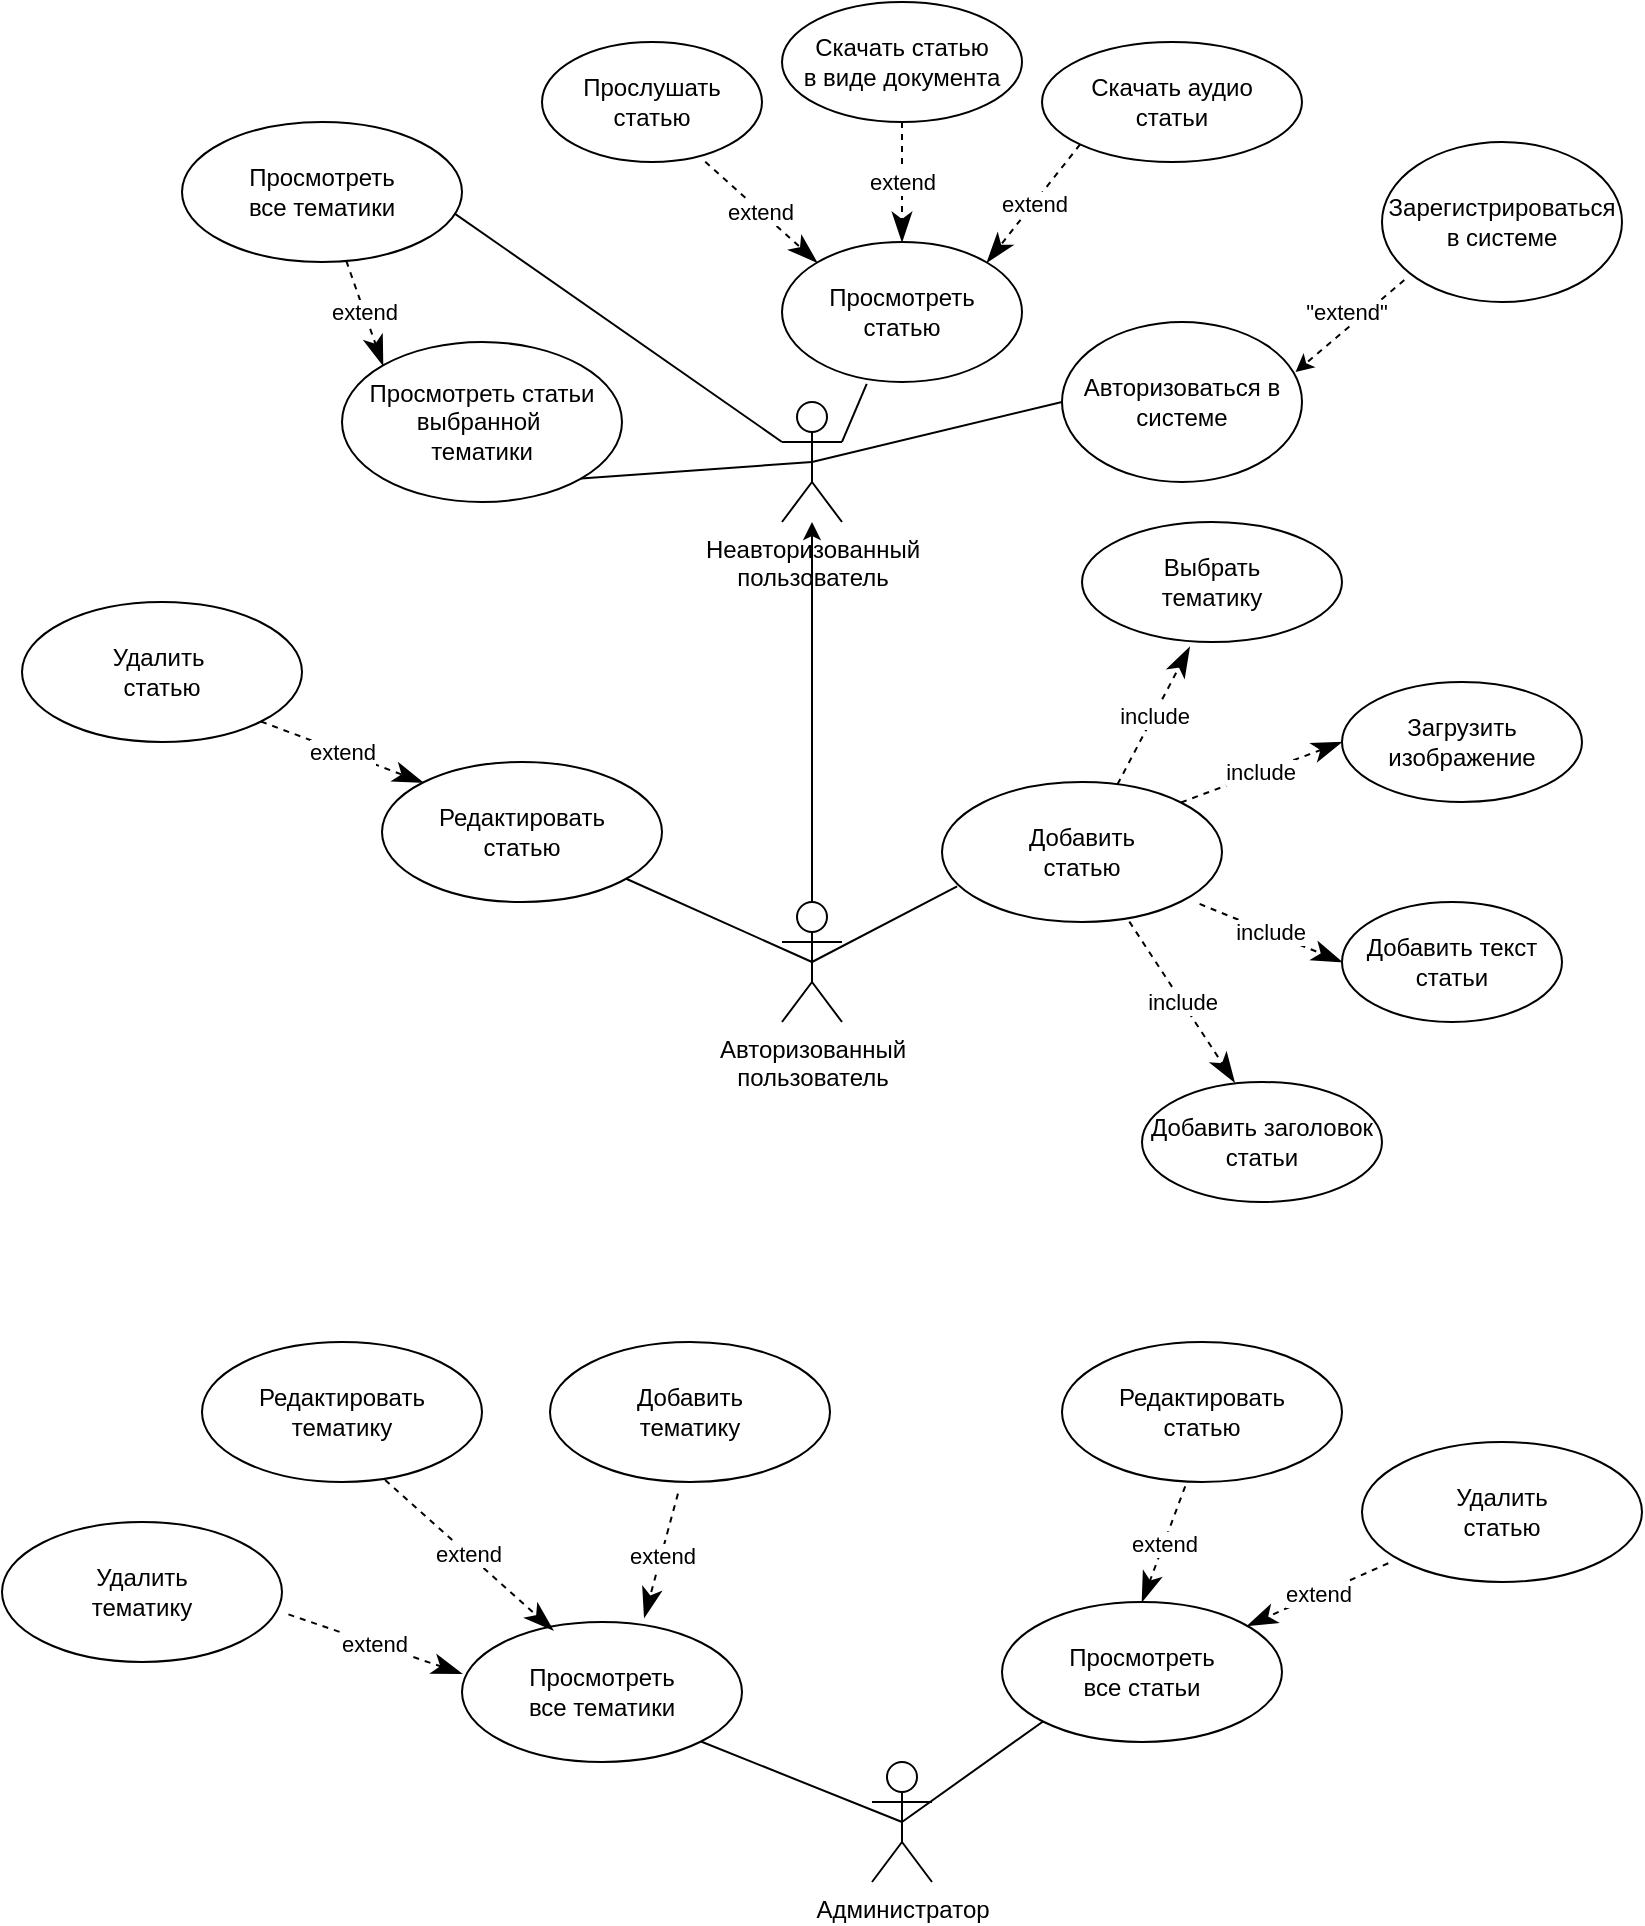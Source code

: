 <mxfile version="21.0.8" type="device"><diagram name="Страница 1" id="fGt9elA3AQBy-GpRPt8z"><mxGraphModel dx="1002" dy="577" grid="1" gridSize="10" guides="1" tooltips="1" connect="1" arrows="1" fold="1" page="1" pageScale="1" pageWidth="827" pageHeight="1169" math="0" shadow="0"><root><mxCell id="0"/><mxCell id="1" parent="0"/><mxCell id="lV_z5zZpwU30PFgVXtWH-1" value="Неавторизованный &lt;br&gt;пользователь" style="shape=umlActor;verticalLabelPosition=bottom;verticalAlign=top;html=1;outlineConnect=0;" vertex="1" parent="1"><mxGeometry x="390" y="210" width="30" height="60" as="geometry"/></mxCell><mxCell id="lV_z5zZpwU30PFgVXtWH-3" style="edgeStyle=orthogonalEdgeStyle;rounded=0;orthogonalLoop=1;jettySize=auto;html=1;" edge="1" parent="1" source="lV_z5zZpwU30PFgVXtWH-2" target="lV_z5zZpwU30PFgVXtWH-1"><mxGeometry relative="1" as="geometry"/></mxCell><mxCell id="lV_z5zZpwU30PFgVXtWH-2" value="Авторизованный&lt;br&gt;пользователь&lt;br&gt;" style="shape=umlActor;verticalLabelPosition=bottom;verticalAlign=top;html=1;outlineConnect=0;" vertex="1" parent="1"><mxGeometry x="390" y="460" width="30" height="60" as="geometry"/></mxCell><mxCell id="lV_z5zZpwU30PFgVXtWH-4" value="Администратор" style="shape=umlActor;verticalLabelPosition=bottom;verticalAlign=top;html=1;outlineConnect=0;" vertex="1" parent="1"><mxGeometry x="435" y="890" width="30" height="60" as="geometry"/></mxCell><mxCell id="lV_z5zZpwU30PFgVXtWH-5" value="Редактировать&lt;br&gt;статью" style="ellipse;whiteSpace=wrap;html=1;" vertex="1" parent="1"><mxGeometry x="190" y="390" width="140" height="70" as="geometry"/></mxCell><mxCell id="lV_z5zZpwU30PFgVXtWH-6" value="Добавить&lt;br&gt;статью" style="ellipse;whiteSpace=wrap;html=1;" vertex="1" parent="1"><mxGeometry x="470" y="400" width="140" height="70" as="geometry"/></mxCell><mxCell id="lV_z5zZpwU30PFgVXtWH-8" value="" style="endArrow=none;html=1;rounded=0;entryX=0.5;entryY=0.5;entryDx=0;entryDy=0;entryPerimeter=0;" edge="1" parent="1" source="lV_z5zZpwU30PFgVXtWH-5" target="lV_z5zZpwU30PFgVXtWH-2"><mxGeometry width="50" height="50" relative="1" as="geometry"><mxPoint x="390" y="420" as="sourcePoint"/><mxPoint x="440" y="370" as="targetPoint"/></mxGeometry></mxCell><mxCell id="lV_z5zZpwU30PFgVXtWH-9" value="Удалить&amp;nbsp;&lt;br&gt;статью" style="ellipse;whiteSpace=wrap;html=1;" vertex="1" parent="1"><mxGeometry x="10" y="310" width="140" height="70" as="geometry"/></mxCell><mxCell id="lV_z5zZpwU30PFgVXtWH-12" value="extend" style="endArrow=classicThin;endSize=12;dashed=1;html=1;rounded=0;endFill=1;entryX=0;entryY=0;entryDx=0;entryDy=0;exitX=1;exitY=1;exitDx=0;exitDy=0;" edge="1" parent="1" source="lV_z5zZpwU30PFgVXtWH-9" target="lV_z5zZpwU30PFgVXtWH-5"><mxGeometry x="-0.006" width="160" relative="1" as="geometry"><mxPoint x="-10" y="410" as="sourcePoint"/><mxPoint x="150" y="410" as="targetPoint"/><mxPoint as="offset"/></mxGeometry></mxCell><mxCell id="lV_z5zZpwU30PFgVXtWH-15" value="" style="endArrow=none;html=1;rounded=0;entryX=0.054;entryY=0.746;entryDx=0;entryDy=0;entryPerimeter=0;exitX=0.5;exitY=0.5;exitDx=0;exitDy=0;exitPerimeter=0;" edge="1" parent="1" source="lV_z5zZpwU30PFgVXtWH-2" target="lV_z5zZpwU30PFgVXtWH-6"><mxGeometry width="50" height="50" relative="1" as="geometry"><mxPoint x="430" y="470" as="sourcePoint"/><mxPoint x="519" y="504" as="targetPoint"/></mxGeometry></mxCell><mxCell id="lV_z5zZpwU30PFgVXtWH-26" value="include" style="endArrow=classicThin;endSize=12;dashed=1;html=1;rounded=0;endFill=1;entryX=0.414;entryY=1.043;entryDx=0;entryDy=0;entryPerimeter=0;" edge="1" parent="1" source="lV_z5zZpwU30PFgVXtWH-6" target="lV_z5zZpwU30PFgVXtWH-27"><mxGeometry x="-0.006" width="160" relative="1" as="geometry"><mxPoint x="660" y="380" as="sourcePoint"/><mxPoint x="600" y="330" as="targetPoint"/><mxPoint as="offset"/></mxGeometry></mxCell><mxCell id="lV_z5zZpwU30PFgVXtWH-27" value="Выбрать&lt;br&gt;тематику" style="ellipse;whiteSpace=wrap;html=1;" vertex="1" parent="1"><mxGeometry x="540" y="270" width="130" height="60" as="geometry"/></mxCell><mxCell id="lV_z5zZpwU30PFgVXtWH-28" value="Загрузить изображение" style="ellipse;whiteSpace=wrap;html=1;" vertex="1" parent="1"><mxGeometry x="670" y="350" width="120" height="60" as="geometry"/></mxCell><mxCell id="lV_z5zZpwU30PFgVXtWH-29" value="Добавить текст&lt;br&gt;статьи" style="ellipse;whiteSpace=wrap;html=1;" vertex="1" parent="1"><mxGeometry x="670" y="460" width="110" height="60" as="geometry"/></mxCell><mxCell id="lV_z5zZpwU30PFgVXtWH-30" value="Добавить заголовок&lt;br&gt;статьи" style="ellipse;whiteSpace=wrap;html=1;" vertex="1" parent="1"><mxGeometry x="570" y="550" width="120" height="60" as="geometry"/></mxCell><mxCell id="lV_z5zZpwU30PFgVXtWH-31" value="include" style="endArrow=classicThin;endSize=12;dashed=1;html=1;rounded=0;endFill=1;entryX=0;entryY=0.5;entryDx=0;entryDy=0;exitX=1;exitY=0;exitDx=0;exitDy=0;" edge="1" parent="1" source="lV_z5zZpwU30PFgVXtWH-6" target="lV_z5zZpwU30PFgVXtWH-28"><mxGeometry x="-0.006" width="160" relative="1" as="geometry"><mxPoint x="569" y="411" as="sourcePoint"/><mxPoint x="608" y="343" as="targetPoint"/><mxPoint as="offset"/></mxGeometry></mxCell><mxCell id="lV_z5zZpwU30PFgVXtWH-32" value="include" style="endArrow=classicThin;endSize=12;dashed=1;html=1;rounded=0;endFill=1;entryX=0;entryY=0.5;entryDx=0;entryDy=0;exitX=0.92;exitY=0.871;exitDx=0;exitDy=0;exitPerimeter=0;" edge="1" parent="1" source="lV_z5zZpwU30PFgVXtWH-6" target="lV_z5zZpwU30PFgVXtWH-29"><mxGeometry x="-0.006" width="160" relative="1" as="geometry"><mxPoint x="599" y="420" as="sourcePoint"/><mxPoint x="680" y="385" as="targetPoint"/><mxPoint as="offset"/></mxGeometry></mxCell><mxCell id="lV_z5zZpwU30PFgVXtWH-33" value="include" style="endArrow=classicThin;endSize=12;dashed=1;html=1;rounded=0;endFill=1;entryX=0.386;entryY=0.003;entryDx=0;entryDy=0;exitX=0.669;exitY=0.997;exitDx=0;exitDy=0;exitPerimeter=0;entryPerimeter=0;" edge="1" parent="1" source="lV_z5zZpwU30PFgVXtWH-6" target="lV_z5zZpwU30PFgVXtWH-30"><mxGeometry x="-0.006" width="160" relative="1" as="geometry"><mxPoint x="609" y="471" as="sourcePoint"/><mxPoint x="680" y="495" as="targetPoint"/><mxPoint as="offset"/></mxGeometry></mxCell><mxCell id="lV_z5zZpwU30PFgVXtWH-34" value="Просмотреть статьи выбранной&amp;nbsp;&lt;br&gt;тематики" style="ellipse;whiteSpace=wrap;html=1;" vertex="1" parent="1"><mxGeometry x="170" y="180" width="140" height="80" as="geometry"/></mxCell><mxCell id="lV_z5zZpwU30PFgVXtWH-35" value="Просмотреть&lt;br&gt;статью" style="ellipse;whiteSpace=wrap;html=1;" vertex="1" parent="1"><mxGeometry x="390" y="130" width="120" height="70" as="geometry"/></mxCell><mxCell id="lV_z5zZpwU30PFgVXtWH-36" value="" style="endArrow=none;html=1;rounded=0;entryX=0.5;entryY=0.5;entryDx=0;entryDy=0;entryPerimeter=0;exitX=1;exitY=1;exitDx=0;exitDy=0;" edge="1" parent="1" source="lV_z5zZpwU30PFgVXtWH-34" target="lV_z5zZpwU30PFgVXtWH-1"><mxGeometry width="50" height="50" relative="1" as="geometry"><mxPoint x="270" y="250" as="sourcePoint"/><mxPoint x="359" y="284" as="targetPoint"/></mxGeometry></mxCell><mxCell id="lV_z5zZpwU30PFgVXtWH-37" value="Просмотреть&lt;br&gt;все тематики" style="ellipse;whiteSpace=wrap;html=1;" vertex="1" parent="1"><mxGeometry x="90" y="70" width="140" height="70" as="geometry"/></mxCell><mxCell id="lV_z5zZpwU30PFgVXtWH-38" value="extend" style="endArrow=classicThin;endSize=12;dashed=1;html=1;rounded=0;endFill=1;entryX=0;entryY=0;entryDx=0;entryDy=0;" edge="1" parent="1" source="lV_z5zZpwU30PFgVXtWH-37" target="lV_z5zZpwU30PFgVXtWH-34"><mxGeometry x="-0.006" width="160" relative="1" as="geometry"><mxPoint x="239" y="100" as="sourcePoint"/><mxPoint x="190" y="170" as="targetPoint"/><mxPoint as="offset"/></mxGeometry></mxCell><mxCell id="lV_z5zZpwU30PFgVXtWH-39" value="" style="endArrow=none;html=1;rounded=0;entryX=0.353;entryY=1.014;entryDx=0;entryDy=0;entryPerimeter=0;exitX=1;exitY=0.333;exitDx=0;exitDy=0;exitPerimeter=0;" edge="1" parent="1" source="lV_z5zZpwU30PFgVXtWH-1" target="lV_z5zZpwU30PFgVXtWH-35"><mxGeometry width="50" height="50" relative="1" as="geometry"><mxPoint x="329" y="228" as="sourcePoint"/><mxPoint x="415" y="250" as="targetPoint"/></mxGeometry></mxCell><mxCell id="lV_z5zZpwU30PFgVXtWH-41" value="" style="endArrow=none;html=1;rounded=0;entryX=0;entryY=0.333;entryDx=0;entryDy=0;entryPerimeter=0;exitX=0.974;exitY=0.654;exitDx=0;exitDy=0;exitPerimeter=0;" edge="1" parent="1" source="lV_z5zZpwU30PFgVXtWH-37" target="lV_z5zZpwU30PFgVXtWH-1"><mxGeometry width="50" height="50" relative="1" as="geometry"><mxPoint x="329" y="228" as="sourcePoint"/><mxPoint x="415" y="250" as="targetPoint"/></mxGeometry></mxCell><mxCell id="lV_z5zZpwU30PFgVXtWH-42" value="Прослушать&lt;br&gt;статью" style="ellipse;whiteSpace=wrap;html=1;" vertex="1" parent="1"><mxGeometry x="270" y="30" width="110" height="60" as="geometry"/></mxCell><mxCell id="lV_z5zZpwU30PFgVXtWH-43" value="Скачать статью&lt;br&gt;в виде документа" style="ellipse;whiteSpace=wrap;html=1;" vertex="1" parent="1"><mxGeometry x="390" y="10" width="120" height="60" as="geometry"/></mxCell><mxCell id="lV_z5zZpwU30PFgVXtWH-44" value="Скачать аудио&lt;br&gt;статьи" style="ellipse;whiteSpace=wrap;html=1;" vertex="1" parent="1"><mxGeometry x="520" y="30" width="130" height="60" as="geometry"/></mxCell><mxCell id="lV_z5zZpwU30PFgVXtWH-46" value="extend" style="endArrow=classicThin;endSize=12;dashed=1;html=1;rounded=0;endFill=1;entryX=0;entryY=0;entryDx=0;entryDy=0;exitX=0.742;exitY=0.997;exitDx=0;exitDy=0;exitPerimeter=0;" edge="1" parent="1" source="lV_z5zZpwU30PFgVXtWH-42" target="lV_z5zZpwU30PFgVXtWH-35"><mxGeometry x="-0.006" width="160" relative="1" as="geometry"><mxPoint x="338" y="90" as="sourcePoint"/><mxPoint x="420" y="120" as="targetPoint"/><mxPoint as="offset"/></mxGeometry></mxCell><mxCell id="lV_z5zZpwU30PFgVXtWH-47" value="extend" style="endArrow=classicThin;endSize=12;dashed=1;html=1;rounded=0;endFill=1;entryX=0.5;entryY=0;entryDx=0;entryDy=0;exitX=0.5;exitY=1;exitDx=0;exitDy=0;" edge="1" parent="1" source="lV_z5zZpwU30PFgVXtWH-43" target="lV_z5zZpwU30PFgVXtWH-35"><mxGeometry x="-0.006" width="160" relative="1" as="geometry"><mxPoint x="464" y="90" as="sourcePoint"/><mxPoint x="520" y="120" as="targetPoint"/><mxPoint as="offset"/></mxGeometry></mxCell><mxCell id="lV_z5zZpwU30PFgVXtWH-48" value="extend" style="endArrow=classicThin;endSize=12;dashed=1;html=1;rounded=0;endFill=1;entryX=1;entryY=0;entryDx=0;entryDy=0;exitX=0;exitY=1;exitDx=0;exitDy=0;" edge="1" parent="1" source="lV_z5zZpwU30PFgVXtWH-44" target="lV_z5zZpwU30PFgVXtWH-35"><mxGeometry x="-0.006" width="160" relative="1" as="geometry"><mxPoint x="460" y="80" as="sourcePoint"/><mxPoint x="460" y="140" as="targetPoint"/><mxPoint as="offset"/></mxGeometry></mxCell><mxCell id="lV_z5zZpwU30PFgVXtWH-54" style="rounded=0;orthogonalLoop=1;jettySize=auto;html=1;endArrow=none;endFill=0;exitX=0;exitY=0.5;exitDx=0;exitDy=0;entryX=0.5;entryY=0.5;entryDx=0;entryDy=0;entryPerimeter=0;" edge="1" parent="1" source="lV_z5zZpwU30PFgVXtWH-55" target="lV_z5zZpwU30PFgVXtWH-1"><mxGeometry relative="1" as="geometry"><mxPoint x="420" y="240" as="targetPoint"/><Array as="points"/></mxGeometry></mxCell><mxCell id="lV_z5zZpwU30PFgVXtWH-55" value="Авторизоваться в системе" style="ellipse;whiteSpace=wrap;html=1;" vertex="1" parent="1"><mxGeometry x="530" y="170" width="120" height="80" as="geometry"/></mxCell><mxCell id="lV_z5zZpwU30PFgVXtWH-56" style="rounded=0;orthogonalLoop=1;jettySize=auto;html=1;entryX=0.973;entryY=0.313;entryDx=0;entryDy=0;endArrow=classic;endFill=1;dashed=1;exitX=0.093;exitY=0.863;exitDx=0;exitDy=0;startArrow=none;startFill=0;exitPerimeter=0;entryPerimeter=0;" edge="1" parent="1" source="lV_z5zZpwU30PFgVXtWH-58" target="lV_z5zZpwU30PFgVXtWH-55"><mxGeometry relative="1" as="geometry"><mxPoint x="280" as="sourcePoint"/><mxPoint x="543.426" y="41.716" as="targetPoint"/></mxGeometry></mxCell><mxCell id="lV_z5zZpwU30PFgVXtWH-57" value="&quot;extend&quot;" style="edgeLabel;html=1;align=center;verticalAlign=middle;resizable=0;points=[];" connectable="0" vertex="1" parent="lV_z5zZpwU30PFgVXtWH-56"><mxGeometry x="-0.275" y="3" relative="1" as="geometry"><mxPoint x="-11" y="-3" as="offset"/></mxGeometry></mxCell><mxCell id="lV_z5zZpwU30PFgVXtWH-58" value="Зарегистрироваться в системе" style="ellipse;whiteSpace=wrap;html=1;" vertex="1" parent="1"><mxGeometry x="690" y="80" width="120" height="80" as="geometry"/></mxCell><mxCell id="lV_z5zZpwU30PFgVXtWH-59" value="Просмотреть&lt;br&gt;все тематики" style="ellipse;whiteSpace=wrap;html=1;" vertex="1" parent="1"><mxGeometry x="230" y="820" width="140" height="70" as="geometry"/></mxCell><mxCell id="lV_z5zZpwU30PFgVXtWH-60" value="Просмотреть&lt;br&gt;все статьи" style="ellipse;whiteSpace=wrap;html=1;" vertex="1" parent="1"><mxGeometry x="500" y="810" width="140" height="70" as="geometry"/></mxCell><mxCell id="lV_z5zZpwU30PFgVXtWH-61" value="Удалить&lt;br&gt;тематику" style="ellipse;whiteSpace=wrap;html=1;" vertex="1" parent="1"><mxGeometry y="770" width="140" height="70" as="geometry"/></mxCell><mxCell id="lV_z5zZpwU30PFgVXtWH-62" value="Редактировать&lt;br&gt;тематику" style="ellipse;whiteSpace=wrap;html=1;" vertex="1" parent="1"><mxGeometry x="100" y="680" width="140" height="70" as="geometry"/></mxCell><mxCell id="lV_z5zZpwU30PFgVXtWH-63" value="Добавить&lt;br&gt;тематику" style="ellipse;whiteSpace=wrap;html=1;" vertex="1" parent="1"><mxGeometry x="274" y="680" width="140" height="70" as="geometry"/></mxCell><mxCell id="lV_z5zZpwU30PFgVXtWH-64" value="Редактировать&lt;br&gt;статью" style="ellipse;whiteSpace=wrap;html=1;" vertex="1" parent="1"><mxGeometry x="530" y="680" width="140" height="70" as="geometry"/></mxCell><mxCell id="lV_z5zZpwU30PFgVXtWH-65" value="Удалить&lt;br&gt;статью" style="ellipse;whiteSpace=wrap;html=1;" vertex="1" parent="1"><mxGeometry x="680" y="730" width="140" height="70" as="geometry"/></mxCell><mxCell id="lV_z5zZpwU30PFgVXtWH-66" value="" style="endArrow=none;html=1;rounded=0;entryX=0.5;entryY=0.5;entryDx=0;entryDy=0;entryPerimeter=0;exitX=1;exitY=1;exitDx=0;exitDy=0;" edge="1" parent="1" source="lV_z5zZpwU30PFgVXtWH-59" target="lV_z5zZpwU30PFgVXtWH-4"><mxGeometry width="50" height="50" relative="1" as="geometry"><mxPoint x="327" y="860" as="sourcePoint"/><mxPoint x="420" y="902" as="targetPoint"/></mxGeometry></mxCell><mxCell id="lV_z5zZpwU30PFgVXtWH-67" value="" style="endArrow=none;html=1;rounded=0;entryX=0.5;entryY=0.5;entryDx=0;entryDy=0;entryPerimeter=0;exitX=0;exitY=1;exitDx=0;exitDy=0;" edge="1" parent="1" source="lV_z5zZpwU30PFgVXtWH-60" target="lV_z5zZpwU30PFgVXtWH-4"><mxGeometry width="50" height="50" relative="1" as="geometry"><mxPoint x="337" y="870" as="sourcePoint"/><mxPoint x="460" y="930" as="targetPoint"/></mxGeometry></mxCell><mxCell id="lV_z5zZpwU30PFgVXtWH-68" value="extend" style="endArrow=classicThin;endSize=12;dashed=1;html=1;rounded=0;endFill=1;entryX=0;entryY=0.369;entryDx=0;entryDy=0;exitX=1.023;exitY=0.66;exitDx=0;exitDy=0;exitPerimeter=0;entryPerimeter=0;" edge="1" parent="1" source="lV_z5zZpwU30PFgVXtWH-61" target="lV_z5zZpwU30PFgVXtWH-59"><mxGeometry x="-0.006" width="160" relative="1" as="geometry"><mxPoint x="129" y="810" as="sourcePoint"/><mxPoint x="211" y="840" as="targetPoint"/><mxPoint as="offset"/></mxGeometry></mxCell><mxCell id="lV_z5zZpwU30PFgVXtWH-69" value="extend" style="endArrow=classicThin;endSize=12;dashed=1;html=1;rounded=0;endFill=1;entryX=0.326;entryY=0.06;entryDx=0;entryDy=0;exitX=0.654;exitY=0.986;exitDx=0;exitDy=0;exitPerimeter=0;entryPerimeter=0;" edge="1" parent="1" source="lV_z5zZpwU30PFgVXtWH-62" target="lV_z5zZpwU30PFgVXtWH-59"><mxGeometry x="-0.006" width="160" relative="1" as="geometry"><mxPoint x="170" y="760" as="sourcePoint"/><mxPoint x="257" y="790" as="targetPoint"/><mxPoint as="offset"/></mxGeometry></mxCell><mxCell id="lV_z5zZpwU30PFgVXtWH-70" value="extend" style="endArrow=classicThin;endSize=12;dashed=1;html=1;rounded=0;endFill=1;entryX=0.651;entryY=-0.031;entryDx=0;entryDy=0;exitX=0.457;exitY=1.083;exitDx=0;exitDy=0;exitPerimeter=0;entryPerimeter=0;" edge="1" parent="1" source="lV_z5zZpwU30PFgVXtWH-63" target="lV_z5zZpwU30PFgVXtWH-59"><mxGeometry x="-0.006" width="160" relative="1" as="geometry"><mxPoint x="293" y="750" as="sourcePoint"/><mxPoint x="380" y="780" as="targetPoint"/><mxPoint as="offset"/></mxGeometry></mxCell><mxCell id="lV_z5zZpwU30PFgVXtWH-71" value="extend" style="endArrow=classicThin;endSize=12;dashed=1;html=1;rounded=0;endFill=1;entryX=0.5;entryY=0;entryDx=0;entryDy=0;exitX=0.44;exitY=1.031;exitDx=0;exitDy=0;exitPerimeter=0;" edge="1" parent="1" source="lV_z5zZpwU30PFgVXtWH-64" target="lV_z5zZpwU30PFgVXtWH-60"><mxGeometry x="-0.006" width="160" relative="1" as="geometry"><mxPoint x="453" y="750" as="sourcePoint"/><mxPoint x="540" y="780" as="targetPoint"/><mxPoint as="offset"/></mxGeometry></mxCell><mxCell id="lV_z5zZpwU30PFgVXtWH-72" value="extend" style="endArrow=classicThin;endSize=12;dashed=1;html=1;rounded=0;endFill=1;exitX=0.094;exitY=0.866;exitDx=0;exitDy=0;exitPerimeter=0;" edge="1" parent="1" source="lV_z5zZpwU30PFgVXtWH-65" target="lV_z5zZpwU30PFgVXtWH-60"><mxGeometry x="-0.006" width="160" relative="1" as="geometry"><mxPoint x="593" y="780" as="sourcePoint"/><mxPoint x="680" y="810" as="targetPoint"/><mxPoint as="offset"/></mxGeometry></mxCell></root></mxGraphModel></diagram></mxfile>